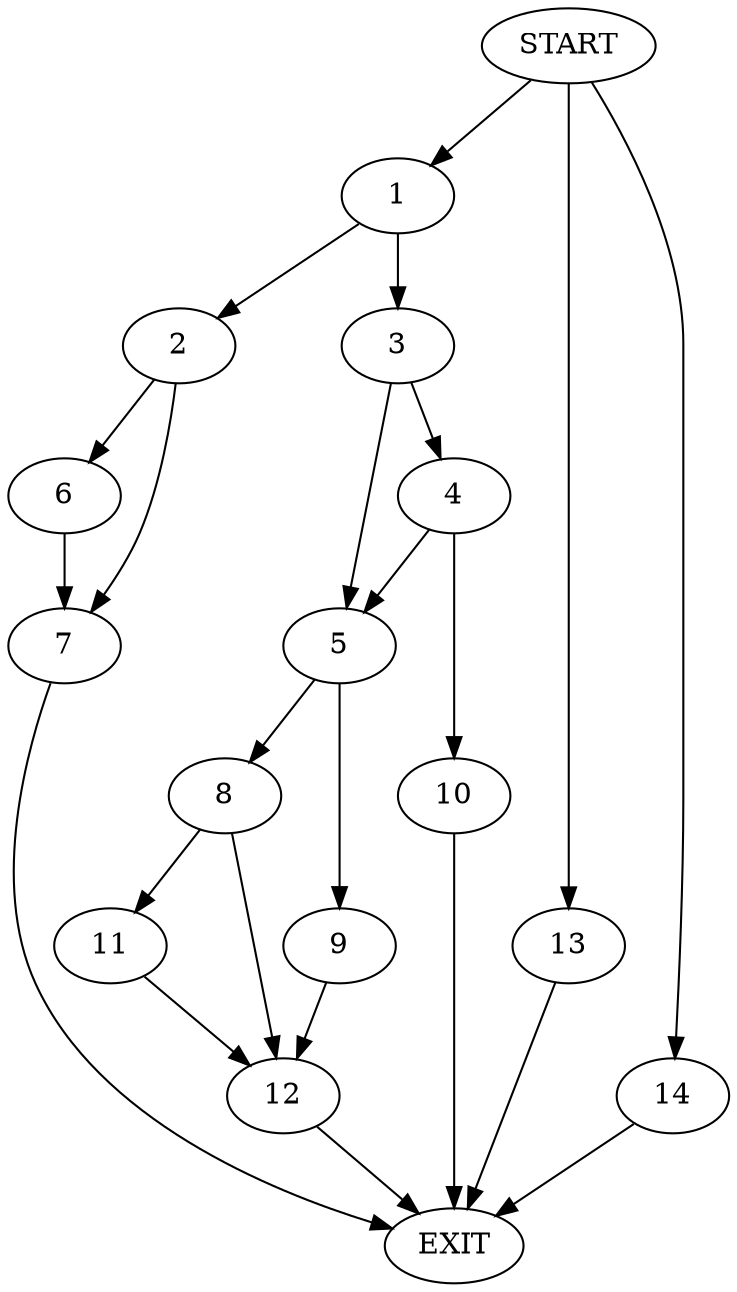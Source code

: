digraph {
0 [label="START"]
15 [label="EXIT"]
0 -> 1
1 -> 2
1 -> 3
3 -> 4
3 -> 5
2 -> 6
2 -> 7
5 -> 8
5 -> 9
4 -> 10
4 -> 5
10 -> 15
8 -> 11
8 -> 12
9 -> 12
12 -> 15
11 -> 12
0 -> 13
13 -> 15
6 -> 7
7 -> 15
0 -> 14
14 -> 15
}
